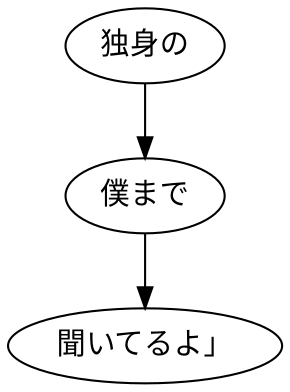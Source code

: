 digraph graph8879 {
	node0 [label="独身の"];
	node1 [label="僕まで"];
	node2 [label="聞いてるよ」"];
	node0 -> node1;
	node1 -> node2;
}
